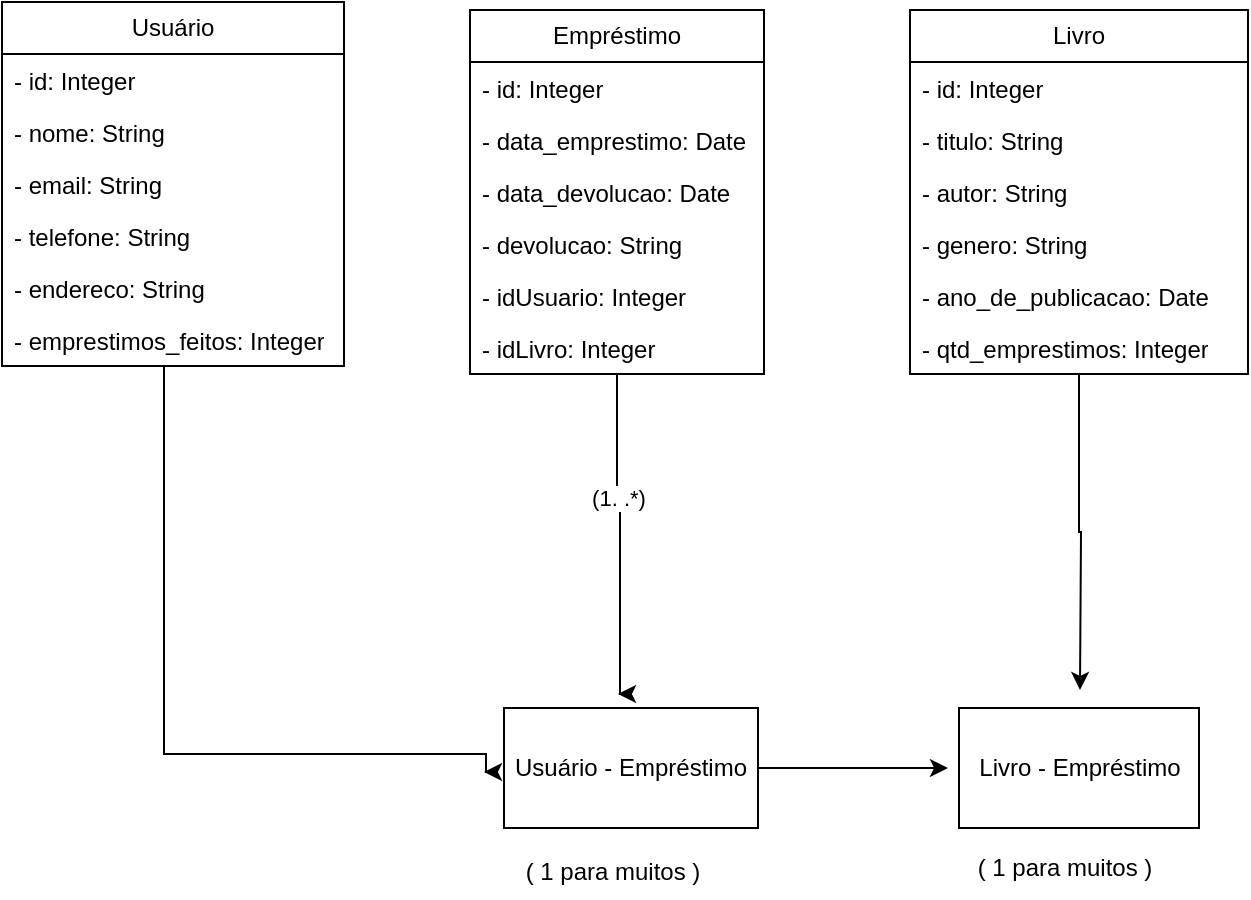 <mxfile version="25.0.1">
  <diagram name="Página-1" id="Vh8bdrqrmc77jvJSPAIo">
    <mxGraphModel dx="1674" dy="1172" grid="0" gridSize="10" guides="1" tooltips="1" connect="1" arrows="1" fold="1" page="0" pageScale="1" pageWidth="827" pageHeight="1169" math="0" shadow="0">
      <root>
        <mxCell id="0" />
        <mxCell id="1" parent="0" />
        <mxCell id="vl39k0Zrnh5GS-Y8qHBD-115" style="rounded=0;orthogonalLoop=1;jettySize=auto;html=1;edgeStyle=orthogonalEdgeStyle;" parent="1" source="vl39k0Zrnh5GS-Y8qHBD-71" edge="1">
          <mxGeometry relative="1" as="geometry">
            <mxPoint x="312" y="349" as="targetPoint" />
            <Array as="points">
              <mxPoint x="152" y="340" />
              <mxPoint x="313" y="340" />
            </Array>
          </mxGeometry>
        </mxCell>
        <mxCell id="vl39k0Zrnh5GS-Y8qHBD-71" value="Usuário" style="swimlane;fontStyle=0;childLayout=stackLayout;horizontal=1;startSize=26;fillColor=none;horizontalStack=0;resizeParent=1;resizeParentMax=0;resizeLast=0;collapsible=1;marginBottom=0;whiteSpace=wrap;html=1;" parent="1" vertex="1">
          <mxGeometry x="71" y="-36" width="171" height="182" as="geometry">
            <mxRectangle x="112" y="150" width="61" height="26" as="alternateBounds" />
          </mxGeometry>
        </mxCell>
        <mxCell id="vl39k0Zrnh5GS-Y8qHBD-72" value="- id: Integer" style="text;strokeColor=none;fillColor=none;align=left;verticalAlign=top;spacingLeft=4;spacingRight=4;overflow=hidden;rotatable=0;points=[[0,0.5],[1,0.5]];portConstraint=eastwest;whiteSpace=wrap;html=1;" parent="vl39k0Zrnh5GS-Y8qHBD-71" vertex="1">
          <mxGeometry y="26" width="171" height="26" as="geometry" />
        </mxCell>
        <mxCell id="vl39k0Zrnh5GS-Y8qHBD-73" value="- nome: String" style="text;strokeColor=none;fillColor=none;align=left;verticalAlign=top;spacingLeft=4;spacingRight=4;overflow=hidden;rotatable=0;points=[[0,0.5],[1,0.5]];portConstraint=eastwest;whiteSpace=wrap;html=1;" parent="vl39k0Zrnh5GS-Y8qHBD-71" vertex="1">
          <mxGeometry y="52" width="171" height="26" as="geometry" />
        </mxCell>
        <mxCell id="vl39k0Zrnh5GS-Y8qHBD-74" value="- email: String" style="text;strokeColor=none;fillColor=none;align=left;verticalAlign=top;spacingLeft=4;spacingRight=4;overflow=hidden;rotatable=0;points=[[0,0.5],[1,0.5]];portConstraint=eastwest;whiteSpace=wrap;html=1;" parent="vl39k0Zrnh5GS-Y8qHBD-71" vertex="1">
          <mxGeometry y="78" width="171" height="26" as="geometry" />
        </mxCell>
        <mxCell id="vl39k0Zrnh5GS-Y8qHBD-84" value="- telefone: String" style="text;strokeColor=none;fillColor=none;align=left;verticalAlign=top;spacingLeft=4;spacingRight=4;overflow=hidden;rotatable=0;points=[[0,0.5],[1,0.5]];portConstraint=eastwest;whiteSpace=wrap;html=1;" parent="vl39k0Zrnh5GS-Y8qHBD-71" vertex="1">
          <mxGeometry y="104" width="171" height="26" as="geometry" />
        </mxCell>
        <mxCell id="vl39k0Zrnh5GS-Y8qHBD-85" value="- endereco: String" style="text;strokeColor=none;fillColor=none;align=left;verticalAlign=top;spacingLeft=4;spacingRight=4;overflow=hidden;rotatable=0;points=[[0,0.5],[1,0.5]];portConstraint=eastwest;whiteSpace=wrap;html=1;" parent="vl39k0Zrnh5GS-Y8qHBD-71" vertex="1">
          <mxGeometry y="130" width="171" height="26" as="geometry" />
        </mxCell>
        <mxCell id="vl39k0Zrnh5GS-Y8qHBD-89" value="- emprestimos_feitos: Integer" style="text;strokeColor=none;fillColor=none;align=left;verticalAlign=top;spacingLeft=4;spacingRight=4;overflow=hidden;rotatable=0;points=[[0,0.5],[1,0.5]];portConstraint=eastwest;whiteSpace=wrap;html=1;" parent="vl39k0Zrnh5GS-Y8qHBD-71" vertex="1">
          <mxGeometry y="156" width="171" height="26" as="geometry" />
        </mxCell>
        <mxCell id="vl39k0Zrnh5GS-Y8qHBD-118" style="edgeStyle=orthogonalEdgeStyle;rounded=0;orthogonalLoop=1;jettySize=auto;html=1;" parent="1" source="vl39k0Zrnh5GS-Y8qHBD-90" edge="1">
          <mxGeometry relative="1" as="geometry">
            <mxPoint x="610" y="308" as="targetPoint" />
          </mxGeometry>
        </mxCell>
        <mxCell id="vl39k0Zrnh5GS-Y8qHBD-90" value="Livro" style="swimlane;fontStyle=0;childLayout=stackLayout;horizontal=1;startSize=26;fillColor=none;horizontalStack=0;resizeParent=1;resizeParentMax=0;resizeLast=0;collapsible=1;marginBottom=0;whiteSpace=wrap;html=1;" parent="1" vertex="1">
          <mxGeometry x="525" y="-32" width="169" height="182" as="geometry" />
        </mxCell>
        <mxCell id="vl39k0Zrnh5GS-Y8qHBD-91" value="- id: Integer" style="text;strokeColor=none;fillColor=none;align=left;verticalAlign=top;spacingLeft=4;spacingRight=4;overflow=hidden;rotatable=0;points=[[0,0.5],[1,0.5]];portConstraint=eastwest;whiteSpace=wrap;html=1;" parent="vl39k0Zrnh5GS-Y8qHBD-90" vertex="1">
          <mxGeometry y="26" width="169" height="26" as="geometry" />
        </mxCell>
        <mxCell id="vl39k0Zrnh5GS-Y8qHBD-92" value="- titulo: String" style="text;strokeColor=none;fillColor=none;align=left;verticalAlign=top;spacingLeft=4;spacingRight=4;overflow=hidden;rotatable=0;points=[[0,0.5],[1,0.5]];portConstraint=eastwest;whiteSpace=wrap;html=1;" parent="vl39k0Zrnh5GS-Y8qHBD-90" vertex="1">
          <mxGeometry y="52" width="169" height="26" as="geometry" />
        </mxCell>
        <mxCell id="vl39k0Zrnh5GS-Y8qHBD-93" value="- autor: String" style="text;strokeColor=none;fillColor=none;align=left;verticalAlign=top;spacingLeft=4;spacingRight=4;overflow=hidden;rotatable=0;points=[[0,0.5],[1,0.5]];portConstraint=eastwest;whiteSpace=wrap;html=1;" parent="vl39k0Zrnh5GS-Y8qHBD-90" vertex="1">
          <mxGeometry y="78" width="169" height="26" as="geometry" />
        </mxCell>
        <mxCell id="vl39k0Zrnh5GS-Y8qHBD-94" value="- genero: String" style="text;strokeColor=none;fillColor=none;align=left;verticalAlign=top;spacingLeft=4;spacingRight=4;overflow=hidden;rotatable=0;points=[[0,0.5],[1,0.5]];portConstraint=eastwest;whiteSpace=wrap;html=1;" parent="vl39k0Zrnh5GS-Y8qHBD-90" vertex="1">
          <mxGeometry y="104" width="169" height="26" as="geometry" />
        </mxCell>
        <mxCell id="vl39k0Zrnh5GS-Y8qHBD-95" value="- ano_de_publicacao: Date" style="text;strokeColor=none;fillColor=none;align=left;verticalAlign=top;spacingLeft=4;spacingRight=4;overflow=hidden;rotatable=0;points=[[0,0.5],[1,0.5]];portConstraint=eastwest;whiteSpace=wrap;html=1;" parent="vl39k0Zrnh5GS-Y8qHBD-90" vertex="1">
          <mxGeometry y="130" width="169" height="26" as="geometry" />
        </mxCell>
        <mxCell id="7J6ITNa14XmWmm4CkYhE-3" value="- qtd_emprestimos: Integer" style="text;strokeColor=none;fillColor=none;align=left;verticalAlign=top;spacingLeft=4;spacingRight=4;overflow=hidden;rotatable=0;points=[[0,0.5],[1,0.5]];portConstraint=eastwest;whiteSpace=wrap;html=1;" vertex="1" parent="vl39k0Zrnh5GS-Y8qHBD-90">
          <mxGeometry y="156" width="169" height="26" as="geometry" />
        </mxCell>
        <mxCell id="vl39k0Zrnh5GS-Y8qHBD-116" style="edgeStyle=orthogonalEdgeStyle;rounded=0;orthogonalLoop=1;jettySize=auto;html=1;" parent="1" source="vl39k0Zrnh5GS-Y8qHBD-98" edge="1">
          <mxGeometry relative="1" as="geometry">
            <mxPoint x="379" y="310" as="targetPoint" />
            <Array as="points">
              <mxPoint x="379" y="211" />
              <mxPoint x="380" y="211" />
            </Array>
          </mxGeometry>
        </mxCell>
        <mxCell id="7J6ITNa14XmWmm4CkYhE-4" value="(1. .*)" style="edgeLabel;html=1;align=center;verticalAlign=middle;resizable=0;points=[];" vertex="1" connectable="0" parent="vl39k0Zrnh5GS-Y8qHBD-116">
          <mxGeometry x="-0.245" y="-1" relative="1" as="geometry">
            <mxPoint as="offset" />
          </mxGeometry>
        </mxCell>
        <mxCell id="vl39k0Zrnh5GS-Y8qHBD-98" value="Empréstimo" style="swimlane;fontStyle=0;childLayout=stackLayout;horizontal=1;startSize=26;fillColor=none;horizontalStack=0;resizeParent=1;resizeParentMax=0;resizeLast=0;collapsible=1;marginBottom=0;whiteSpace=wrap;html=1;" parent="1" vertex="1">
          <mxGeometry x="305" y="-32" width="147" height="182" as="geometry" />
        </mxCell>
        <mxCell id="vl39k0Zrnh5GS-Y8qHBD-99" value="- id: Integer" style="text;strokeColor=none;fillColor=none;align=left;verticalAlign=top;spacingLeft=4;spacingRight=4;overflow=hidden;rotatable=0;points=[[0,0.5],[1,0.5]];portConstraint=eastwest;whiteSpace=wrap;html=1;" parent="vl39k0Zrnh5GS-Y8qHBD-98" vertex="1">
          <mxGeometry y="26" width="147" height="26" as="geometry" />
        </mxCell>
        <mxCell id="vl39k0Zrnh5GS-Y8qHBD-100" value="- data_emprestimo: Date" style="text;strokeColor=none;fillColor=none;align=left;verticalAlign=top;spacingLeft=4;spacingRight=4;overflow=hidden;rotatable=0;points=[[0,0.5],[1,0.5]];portConstraint=eastwest;whiteSpace=wrap;html=1;" parent="vl39k0Zrnh5GS-Y8qHBD-98" vertex="1">
          <mxGeometry y="52" width="147" height="26" as="geometry" />
        </mxCell>
        <mxCell id="vl39k0Zrnh5GS-Y8qHBD-101" value="- data_devolucao: Date" style="text;strokeColor=none;fillColor=none;align=left;verticalAlign=top;spacingLeft=4;spacingRight=4;overflow=hidden;rotatable=0;points=[[0,0.5],[1,0.5]];portConstraint=eastwest;whiteSpace=wrap;html=1;" parent="vl39k0Zrnh5GS-Y8qHBD-98" vertex="1">
          <mxGeometry y="78" width="147" height="26" as="geometry" />
        </mxCell>
        <mxCell id="vl39k0Zrnh5GS-Y8qHBD-106" value="- devolucao: String" style="text;strokeColor=none;fillColor=none;align=left;verticalAlign=top;spacingLeft=4;spacingRight=4;overflow=hidden;rotatable=0;points=[[0,0.5],[1,0.5]];portConstraint=eastwest;whiteSpace=wrap;html=1;" parent="vl39k0Zrnh5GS-Y8qHBD-98" vertex="1">
          <mxGeometry y="104" width="147" height="26" as="geometry" />
        </mxCell>
        <mxCell id="vl39k0Zrnh5GS-Y8qHBD-107" value="- idUsuario: Integer" style="text;strokeColor=none;fillColor=none;align=left;verticalAlign=top;spacingLeft=4;spacingRight=4;overflow=hidden;rotatable=0;points=[[0,0.5],[1,0.5]];portConstraint=eastwest;whiteSpace=wrap;html=1;" parent="vl39k0Zrnh5GS-Y8qHBD-98" vertex="1">
          <mxGeometry y="130" width="147" height="26" as="geometry" />
        </mxCell>
        <mxCell id="vl39k0Zrnh5GS-Y8qHBD-114" value="- idLivro: Integer" style="text;strokeColor=none;fillColor=none;align=left;verticalAlign=top;spacingLeft=4;spacingRight=4;overflow=hidden;rotatable=0;points=[[0,0.5],[1,0.5]];portConstraint=eastwest;whiteSpace=wrap;html=1;" parent="vl39k0Zrnh5GS-Y8qHBD-98" vertex="1">
          <mxGeometry y="156" width="147" height="26" as="geometry" />
        </mxCell>
        <mxCell id="7J6ITNa14XmWmm4CkYhE-1" style="edgeStyle=orthogonalEdgeStyle;rounded=0;orthogonalLoop=1;jettySize=auto;html=1;" edge="1" parent="1" source="vl39k0Zrnh5GS-Y8qHBD-119">
          <mxGeometry relative="1" as="geometry">
            <mxPoint x="544" y="347" as="targetPoint" />
          </mxGeometry>
        </mxCell>
        <mxCell id="vl39k0Zrnh5GS-Y8qHBD-119" value="Usuário - Empréstimo" style="rounded=0;whiteSpace=wrap;html=1;" parent="1" vertex="1">
          <mxGeometry x="322" y="317" width="127" height="60" as="geometry" />
        </mxCell>
        <mxCell id="7J6ITNa14XmWmm4CkYhE-2" value="Livro - Empréstimo" style="rounded=0;whiteSpace=wrap;html=1;" vertex="1" parent="1">
          <mxGeometry x="549.5" y="317" width="120" height="60" as="geometry" />
        </mxCell>
        <mxCell id="7J6ITNa14XmWmm4CkYhE-5" value="( 1 para muitos )" style="text;html=1;align=center;verticalAlign=middle;resizable=0;points=[];autosize=1;strokeColor=none;fillColor=none;" vertex="1" parent="1">
          <mxGeometry x="323" y="386" width="105" height="26" as="geometry" />
        </mxCell>
        <mxCell id="7J6ITNa14XmWmm4CkYhE-9" value="( 1 para muitos )" style="text;html=1;align=center;verticalAlign=middle;resizable=0;points=[];autosize=1;strokeColor=none;fillColor=none;" vertex="1" parent="1">
          <mxGeometry x="549" y="384" width="105" height="26" as="geometry" />
        </mxCell>
      </root>
    </mxGraphModel>
  </diagram>
</mxfile>
